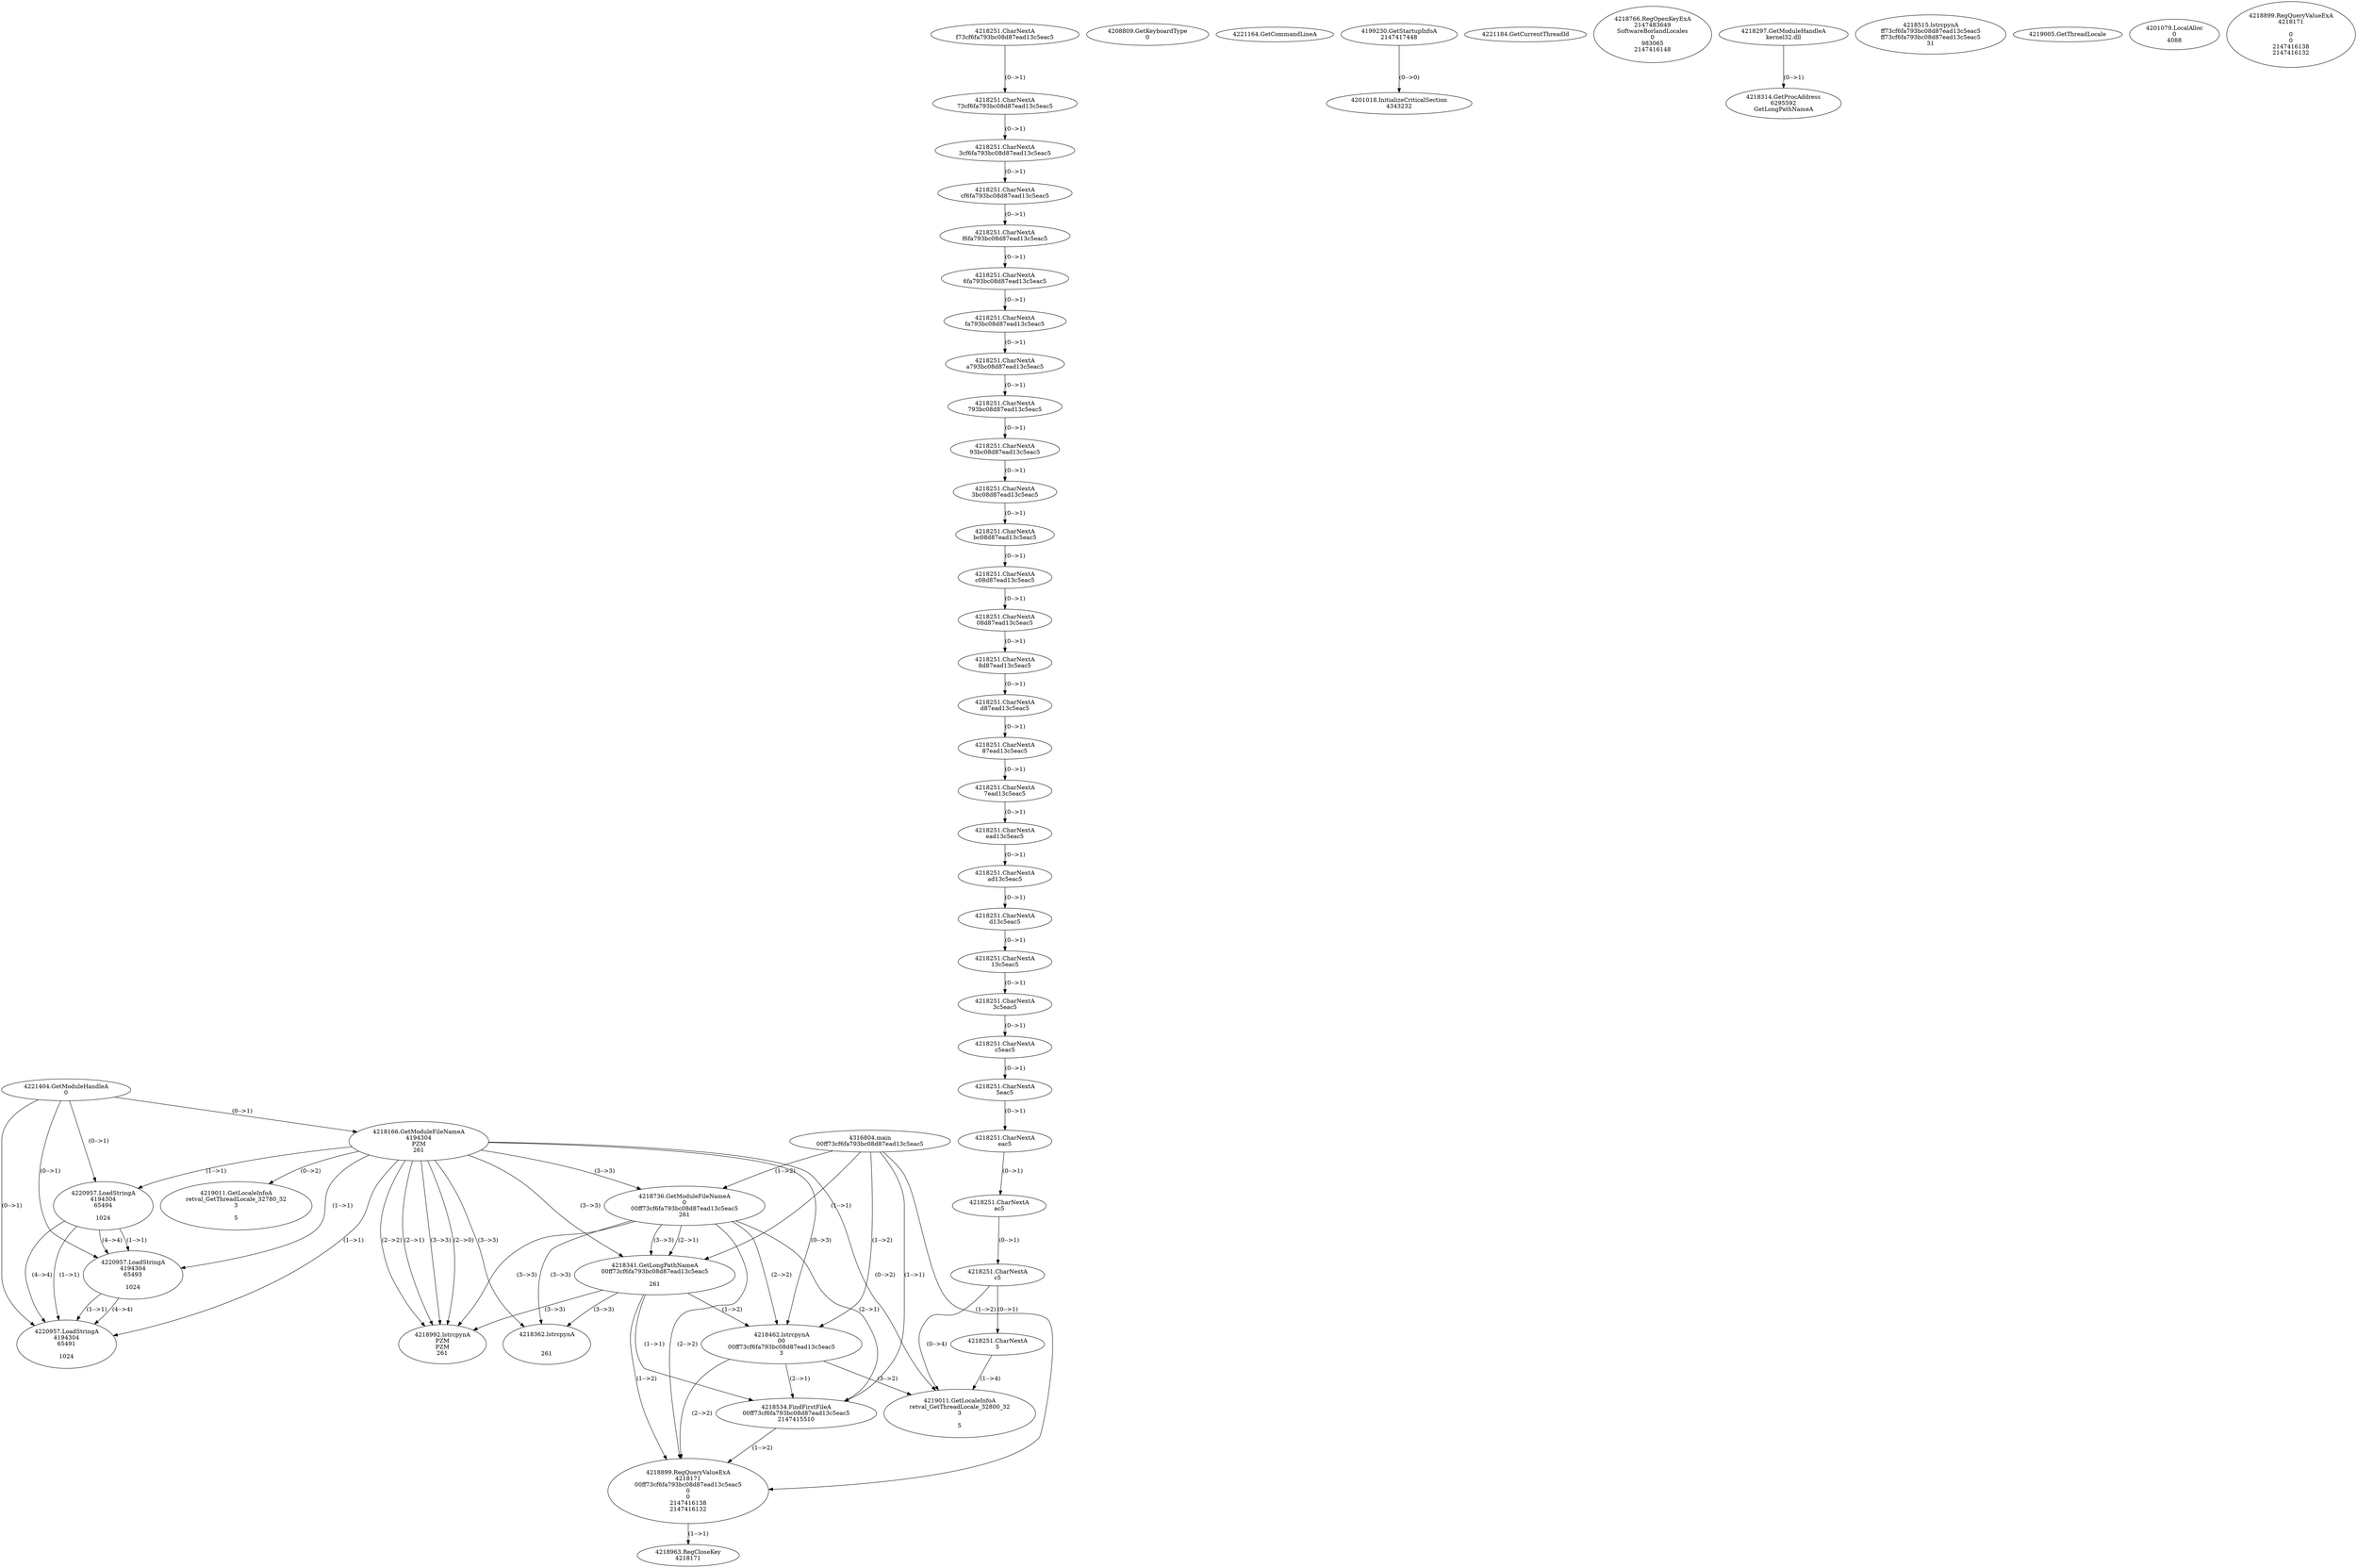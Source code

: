 // Global SCDG with merge call
digraph {
	0 [label="4316804.main
00ff73cf6fa793bc08d87ead13c5eac5"]
	1 [label="4221404.GetModuleHandleA
0"]
	2 [label="4208809.GetKeyboardType
0"]
	3 [label="4221164.GetCommandLineA
"]
	4 [label="4199230.GetStartupInfoA
2147417448"]
	5 [label="4221184.GetCurrentThreadId
"]
	6 [label="4218166.GetModuleFileNameA
4194304
PZM
261"]
	1 -> 6 [label="(0-->1)"]
	7 [label="4218736.GetModuleFileNameA
0
00ff73cf6fa793bc08d87ead13c5eac5
261"]
	0 -> 7 [label="(1-->2)"]
	6 -> 7 [label="(3-->3)"]
	8 [label="4218766.RegOpenKeyExA
2147483649
Software\Borland\Locales
0
983065
2147416148"]
	9 [label="4218297.GetModuleHandleA
kernel32.dll"]
	10 [label="4218314.GetProcAddress
6295592
GetLongPathNameA"]
	9 -> 10 [label="(0-->1)"]
	11 [label="4218341.GetLongPathNameA
00ff73cf6fa793bc08d87ead13c5eac5

261"]
	0 -> 11 [label="(1-->1)"]
	7 -> 11 [label="(2-->1)"]
	6 -> 11 [label="(3-->3)"]
	7 -> 11 [label="(3-->3)"]
	12 [label="4218462.lstrcpynA
00
00ff73cf6fa793bc08d87ead13c5eac5
3"]
	0 -> 12 [label="(1-->2)"]
	7 -> 12 [label="(2-->2)"]
	11 -> 12 [label="(1-->2)"]
	6 -> 12 [label="(0-->3)"]
	13 [label="4218251.CharNextA
f73cf6fa793bc08d87ead13c5eac5"]
	14 [label="4218251.CharNextA
73cf6fa793bc08d87ead13c5eac5"]
	13 -> 14 [label="(0-->1)"]
	15 [label="4218251.CharNextA
3cf6fa793bc08d87ead13c5eac5"]
	14 -> 15 [label="(0-->1)"]
	16 [label="4218251.CharNextA
cf6fa793bc08d87ead13c5eac5"]
	15 -> 16 [label="(0-->1)"]
	17 [label="4218251.CharNextA
f6fa793bc08d87ead13c5eac5"]
	16 -> 17 [label="(0-->1)"]
	18 [label="4218251.CharNextA
6fa793bc08d87ead13c5eac5"]
	17 -> 18 [label="(0-->1)"]
	19 [label="4218251.CharNextA
fa793bc08d87ead13c5eac5"]
	18 -> 19 [label="(0-->1)"]
	20 [label="4218251.CharNextA
a793bc08d87ead13c5eac5"]
	19 -> 20 [label="(0-->1)"]
	21 [label="4218251.CharNextA
793bc08d87ead13c5eac5"]
	20 -> 21 [label="(0-->1)"]
	22 [label="4218251.CharNextA
93bc08d87ead13c5eac5"]
	21 -> 22 [label="(0-->1)"]
	23 [label="4218251.CharNextA
3bc08d87ead13c5eac5"]
	22 -> 23 [label="(0-->1)"]
	24 [label="4218251.CharNextA
bc08d87ead13c5eac5"]
	23 -> 24 [label="(0-->1)"]
	25 [label="4218251.CharNextA
c08d87ead13c5eac5"]
	24 -> 25 [label="(0-->1)"]
	26 [label="4218251.CharNextA
08d87ead13c5eac5"]
	25 -> 26 [label="(0-->1)"]
	27 [label="4218251.CharNextA
8d87ead13c5eac5"]
	26 -> 27 [label="(0-->1)"]
	28 [label="4218251.CharNextA
d87ead13c5eac5"]
	27 -> 28 [label="(0-->1)"]
	29 [label="4218251.CharNextA
87ead13c5eac5"]
	28 -> 29 [label="(0-->1)"]
	30 [label="4218251.CharNextA
7ead13c5eac5"]
	29 -> 30 [label="(0-->1)"]
	31 [label="4218251.CharNextA
ead13c5eac5"]
	30 -> 31 [label="(0-->1)"]
	32 [label="4218251.CharNextA
ad13c5eac5"]
	31 -> 32 [label="(0-->1)"]
	33 [label="4218251.CharNextA
d13c5eac5"]
	32 -> 33 [label="(0-->1)"]
	34 [label="4218251.CharNextA
13c5eac5"]
	33 -> 34 [label="(0-->1)"]
	35 [label="4218251.CharNextA
3c5eac5"]
	34 -> 35 [label="(0-->1)"]
	36 [label="4218251.CharNextA
c5eac5"]
	35 -> 36 [label="(0-->1)"]
	37 [label="4218251.CharNextA
5eac5"]
	36 -> 37 [label="(0-->1)"]
	38 [label="4218251.CharNextA
eac5"]
	37 -> 38 [label="(0-->1)"]
	39 [label="4218251.CharNextA
ac5"]
	38 -> 39 [label="(0-->1)"]
	40 [label="4218251.CharNextA
c5"]
	39 -> 40 [label="(0-->1)"]
	41 [label="4218251.CharNextA
5"]
	40 -> 41 [label="(0-->1)"]
	42 [label="4218515.lstrcpynA
ff73cf6fa793bc08d87ead13c5eac5
ff73cf6fa793bc08d87ead13c5eac5
31"]
	43 [label="4218534.FindFirstFileA
00ff73cf6fa793bc08d87ead13c5eac5
2147415510"]
	0 -> 43 [label="(1-->1)"]
	7 -> 43 [label="(2-->1)"]
	11 -> 43 [label="(1-->1)"]
	12 -> 43 [label="(2-->1)"]
	44 [label="4218899.RegQueryValueExA
4218171
00ff73cf6fa793bc08d87ead13c5eac5
0
0
2147416138
2147416132"]
	0 -> 44 [label="(1-->2)"]
	7 -> 44 [label="(2-->2)"]
	11 -> 44 [label="(1-->2)"]
	12 -> 44 [label="(2-->2)"]
	43 -> 44 [label="(1-->2)"]
	45 [label="4218963.RegCloseKey
4218171"]
	44 -> 45 [label="(1-->1)"]
	46 [label="4218992.lstrcpynA
PZM
PZM
261"]
	6 -> 46 [label="(2-->1)"]
	6 -> 46 [label="(2-->2)"]
	6 -> 46 [label="(3-->3)"]
	7 -> 46 [label="(3-->3)"]
	11 -> 46 [label="(3-->3)"]
	6 -> 46 [label="(2-->0)"]
	47 [label="4219005.GetThreadLocale
"]
	48 [label="4219011.GetLocaleInfoA
retval_GetThreadLocale_32800_32
3

5"]
	6 -> 48 [label="(0-->2)"]
	12 -> 48 [label="(3-->2)"]
	40 -> 48 [label="(0-->4)"]
	41 -> 48 [label="(1-->4)"]
	49 [label="4220957.LoadStringA
4194304
65494

1024"]
	1 -> 49 [label="(0-->1)"]
	6 -> 49 [label="(1-->1)"]
	50 [label="4220957.LoadStringA
4194304
65493

1024"]
	1 -> 50 [label="(0-->1)"]
	6 -> 50 [label="(1-->1)"]
	49 -> 50 [label="(1-->1)"]
	49 -> 50 [label="(4-->4)"]
	51 [label="4220957.LoadStringA
4194304
65491

1024"]
	1 -> 51 [label="(0-->1)"]
	6 -> 51 [label="(1-->1)"]
	49 -> 51 [label="(1-->1)"]
	50 -> 51 [label="(1-->1)"]
	49 -> 51 [label="(4-->4)"]
	50 -> 51 [label="(4-->4)"]
	52 [label="4201018.InitializeCriticalSection
4343232"]
	4 -> 52 [label="(0-->0)"]
	53 [label="4201079.LocalAlloc
0
4088"]
	54 [label="4218362.lstrcpynA


261"]
	6 -> 54 [label="(3-->3)"]
	7 -> 54 [label="(3-->3)"]
	11 -> 54 [label="(3-->3)"]
	55 [label="4218899.RegQueryValueExA
4218171

0
0
2147416138
2147416132"]
	56 [label="4219011.GetLocaleInfoA
retval_GetThreadLocale_32780_32
3

5"]
	6 -> 56 [label="(0-->2)"]
}
